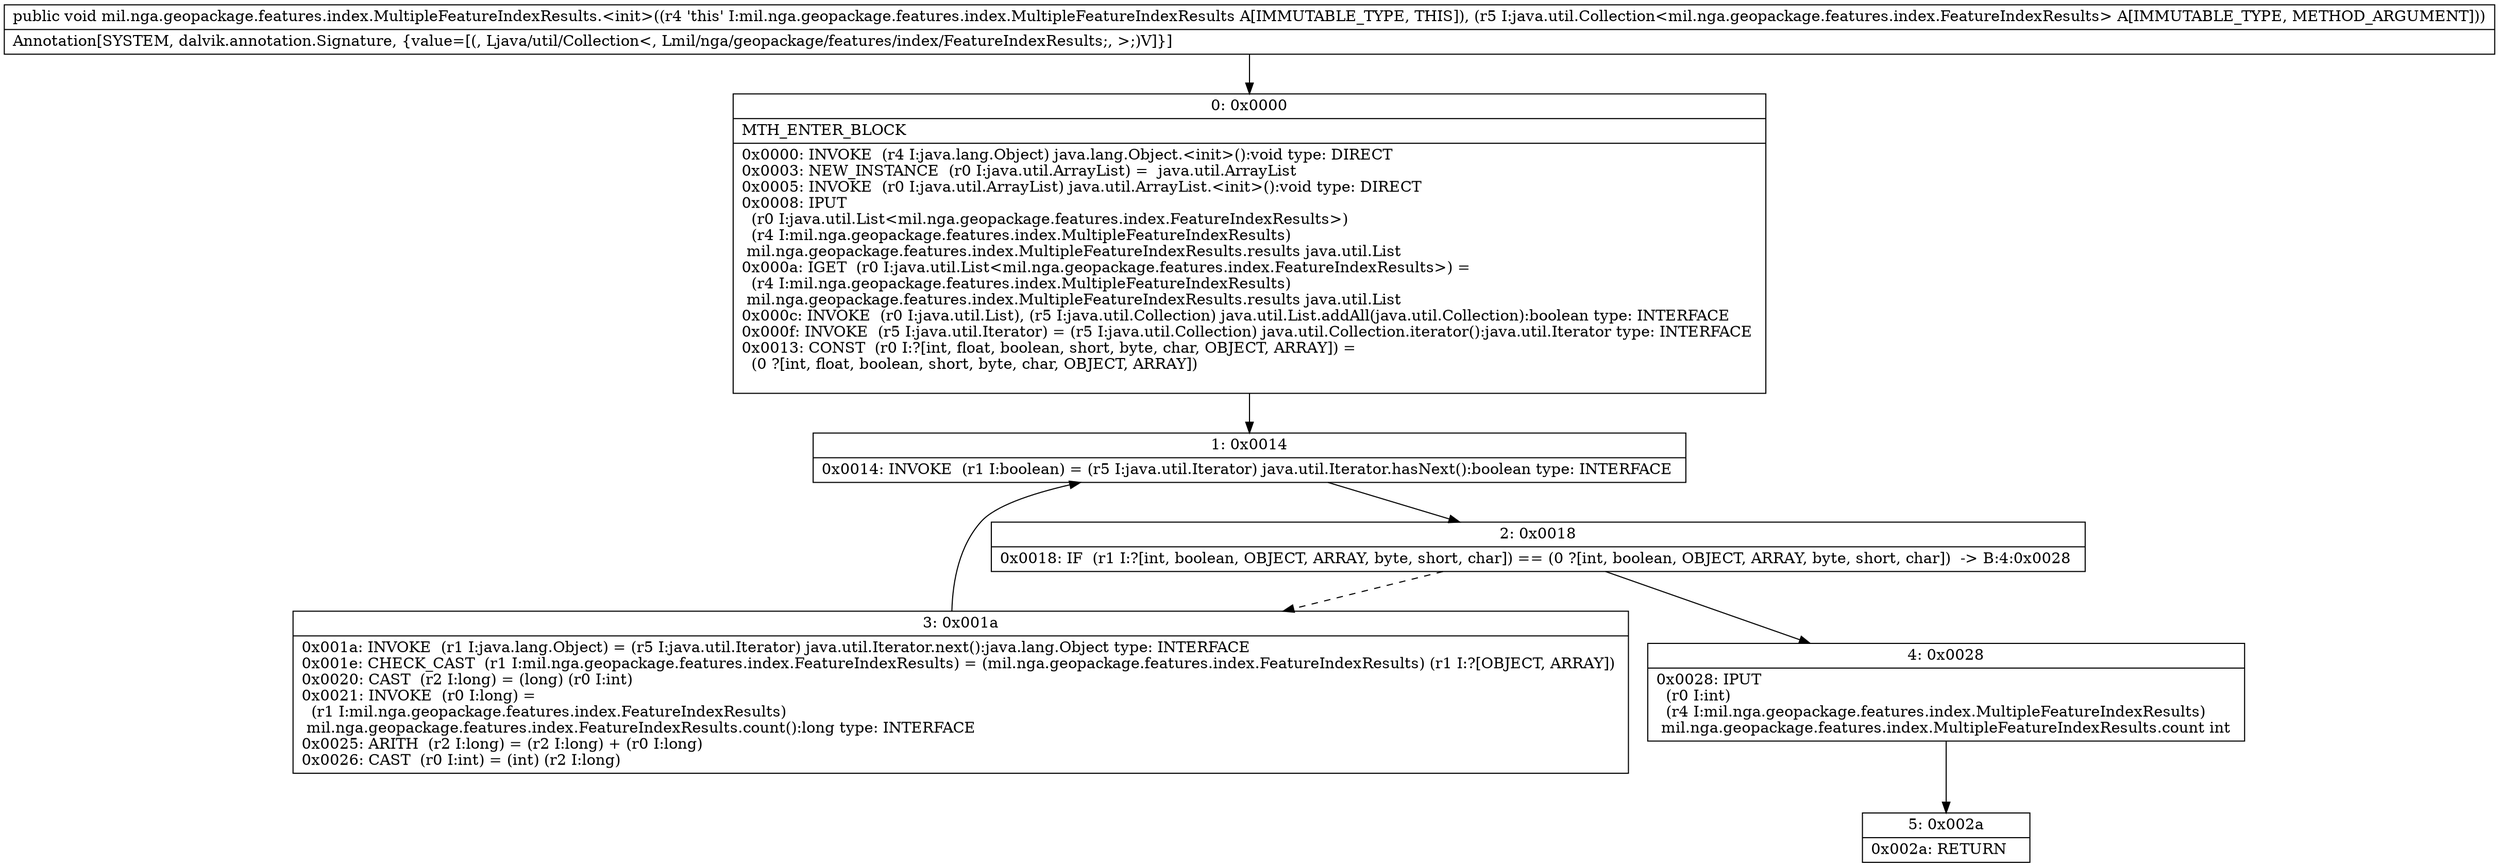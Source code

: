digraph "CFG formil.nga.geopackage.features.index.MultipleFeatureIndexResults.\<init\>(Ljava\/util\/Collection;)V" {
Node_0 [shape=record,label="{0\:\ 0x0000|MTH_ENTER_BLOCK\l|0x0000: INVOKE  (r4 I:java.lang.Object) java.lang.Object.\<init\>():void type: DIRECT \l0x0003: NEW_INSTANCE  (r0 I:java.util.ArrayList) =  java.util.ArrayList \l0x0005: INVOKE  (r0 I:java.util.ArrayList) java.util.ArrayList.\<init\>():void type: DIRECT \l0x0008: IPUT  \l  (r0 I:java.util.List\<mil.nga.geopackage.features.index.FeatureIndexResults\>)\l  (r4 I:mil.nga.geopackage.features.index.MultipleFeatureIndexResults)\l mil.nga.geopackage.features.index.MultipleFeatureIndexResults.results java.util.List \l0x000a: IGET  (r0 I:java.util.List\<mil.nga.geopackage.features.index.FeatureIndexResults\>) = \l  (r4 I:mil.nga.geopackage.features.index.MultipleFeatureIndexResults)\l mil.nga.geopackage.features.index.MultipleFeatureIndexResults.results java.util.List \l0x000c: INVOKE  (r0 I:java.util.List), (r5 I:java.util.Collection) java.util.List.addAll(java.util.Collection):boolean type: INTERFACE \l0x000f: INVOKE  (r5 I:java.util.Iterator) = (r5 I:java.util.Collection) java.util.Collection.iterator():java.util.Iterator type: INTERFACE \l0x0013: CONST  (r0 I:?[int, float, boolean, short, byte, char, OBJECT, ARRAY]) = \l  (0 ?[int, float, boolean, short, byte, char, OBJECT, ARRAY])\l \l}"];
Node_1 [shape=record,label="{1\:\ 0x0014|0x0014: INVOKE  (r1 I:boolean) = (r5 I:java.util.Iterator) java.util.Iterator.hasNext():boolean type: INTERFACE \l}"];
Node_2 [shape=record,label="{2\:\ 0x0018|0x0018: IF  (r1 I:?[int, boolean, OBJECT, ARRAY, byte, short, char]) == (0 ?[int, boolean, OBJECT, ARRAY, byte, short, char])  \-\> B:4:0x0028 \l}"];
Node_3 [shape=record,label="{3\:\ 0x001a|0x001a: INVOKE  (r1 I:java.lang.Object) = (r5 I:java.util.Iterator) java.util.Iterator.next():java.lang.Object type: INTERFACE \l0x001e: CHECK_CAST  (r1 I:mil.nga.geopackage.features.index.FeatureIndexResults) = (mil.nga.geopackage.features.index.FeatureIndexResults) (r1 I:?[OBJECT, ARRAY]) \l0x0020: CAST  (r2 I:long) = (long) (r0 I:int) \l0x0021: INVOKE  (r0 I:long) = \l  (r1 I:mil.nga.geopackage.features.index.FeatureIndexResults)\l mil.nga.geopackage.features.index.FeatureIndexResults.count():long type: INTERFACE \l0x0025: ARITH  (r2 I:long) = (r2 I:long) + (r0 I:long) \l0x0026: CAST  (r0 I:int) = (int) (r2 I:long) \l}"];
Node_4 [shape=record,label="{4\:\ 0x0028|0x0028: IPUT  \l  (r0 I:int)\l  (r4 I:mil.nga.geopackage.features.index.MultipleFeatureIndexResults)\l mil.nga.geopackage.features.index.MultipleFeatureIndexResults.count int \l}"];
Node_5 [shape=record,label="{5\:\ 0x002a|0x002a: RETURN   \l}"];
MethodNode[shape=record,label="{public void mil.nga.geopackage.features.index.MultipleFeatureIndexResults.\<init\>((r4 'this' I:mil.nga.geopackage.features.index.MultipleFeatureIndexResults A[IMMUTABLE_TYPE, THIS]), (r5 I:java.util.Collection\<mil.nga.geopackage.features.index.FeatureIndexResults\> A[IMMUTABLE_TYPE, METHOD_ARGUMENT]))  | Annotation[SYSTEM, dalvik.annotation.Signature, \{value=[(, Ljava\/util\/Collection\<, Lmil\/nga\/geopackage\/features\/index\/FeatureIndexResults;, \>;)V]\}]\l}"];
MethodNode -> Node_0;
Node_0 -> Node_1;
Node_1 -> Node_2;
Node_2 -> Node_3[style=dashed];
Node_2 -> Node_4;
Node_3 -> Node_1;
Node_4 -> Node_5;
}

